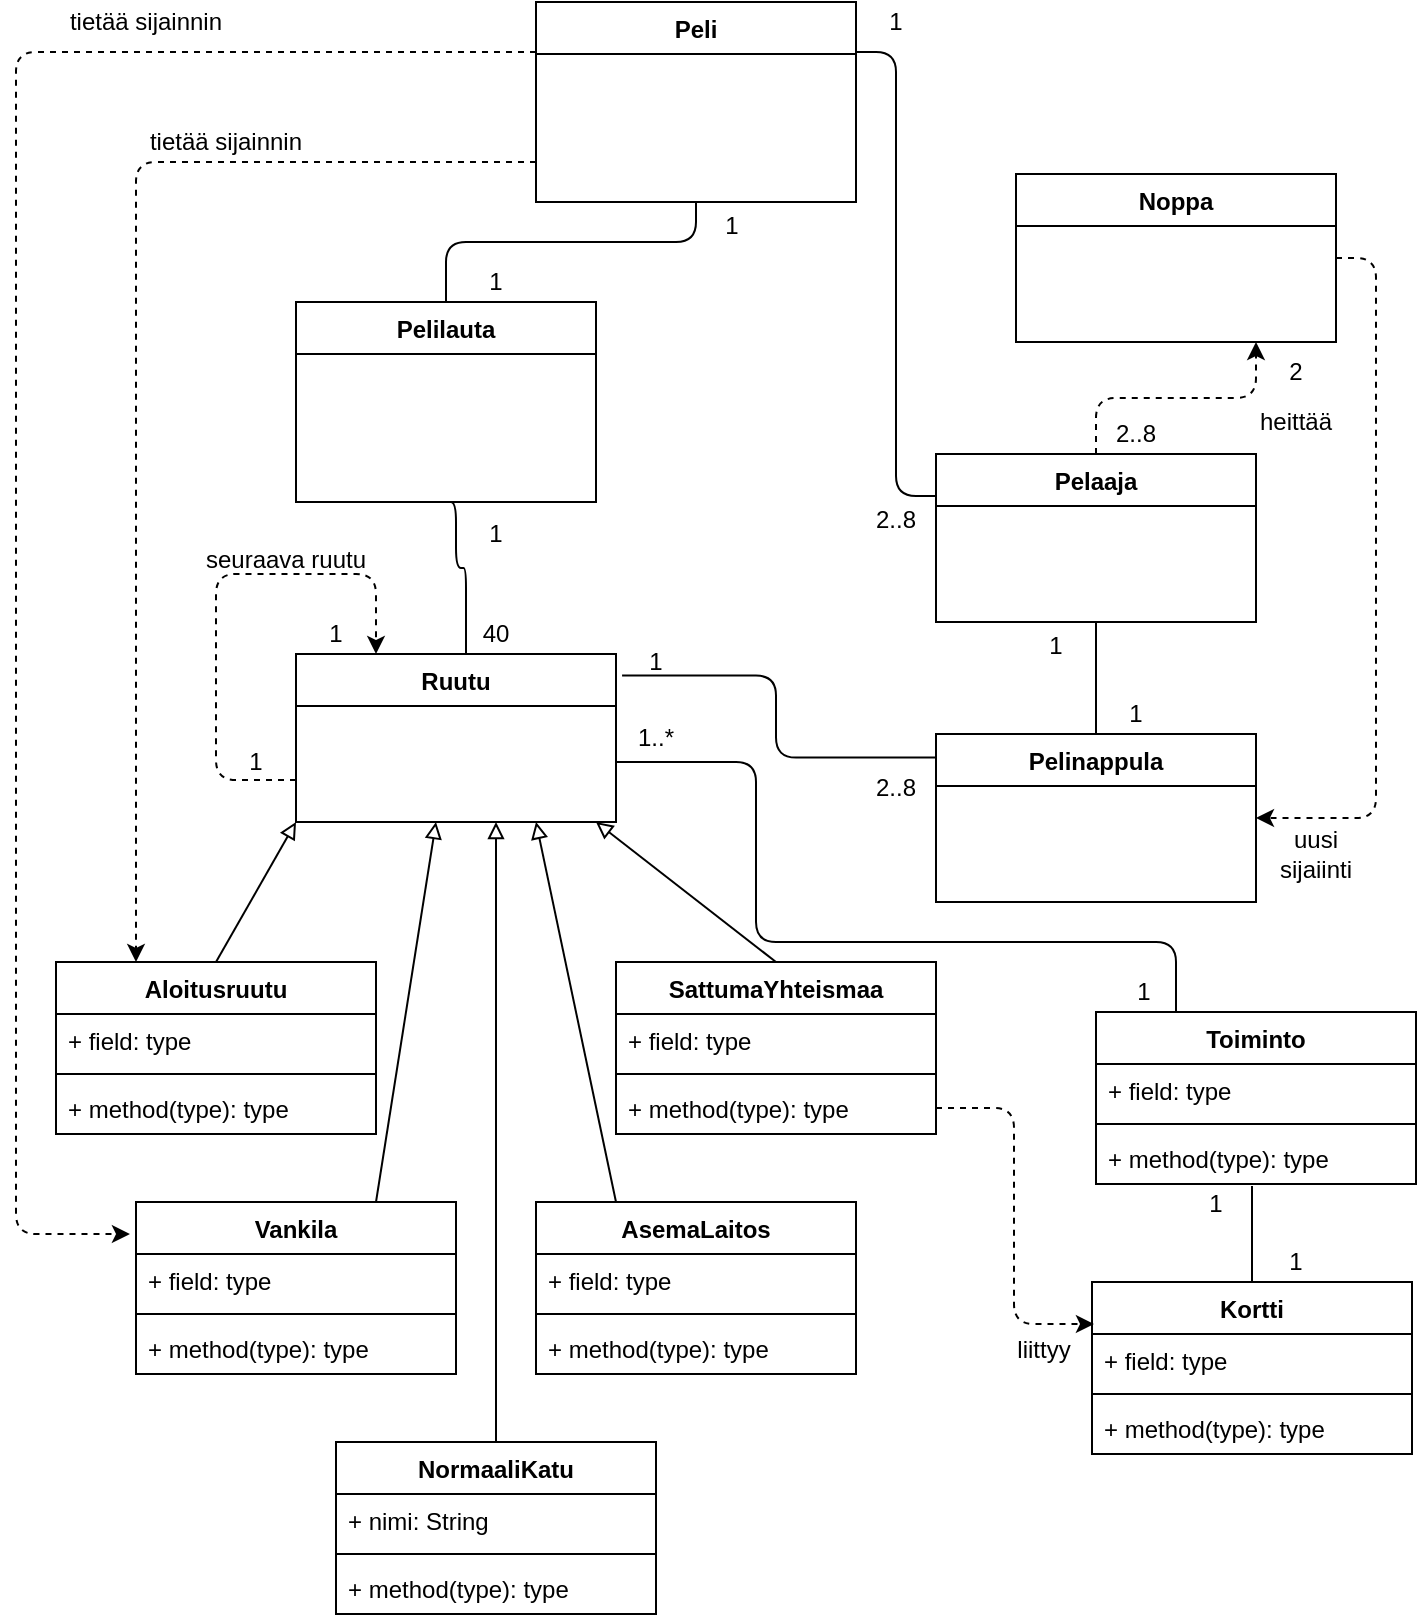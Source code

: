 <mxfile version="13.9.2" type="github">
  <diagram id="C5RBs43oDa-KdzZeNtuy" name="Page-1">
    <mxGraphModel dx="714" dy="725" grid="1" gridSize="10" guides="1" tooltips="1" connect="1" arrows="1" fold="1" page="1" pageScale="1" pageWidth="827" pageHeight="1169" math="0" shadow="0">
      <root>
        <mxCell id="WIyWlLk6GJQsqaUBKTNV-0" />
        <mxCell id="WIyWlLk6GJQsqaUBKTNV-1" parent="WIyWlLk6GJQsqaUBKTNV-0" />
        <mxCell id="vKAy4hJgrIDppNloSe0u-23" style="edgeStyle=orthogonalEdgeStyle;rounded=1;orthogonalLoop=1;jettySize=auto;html=1;entryX=0.25;entryY=0;entryDx=0;entryDy=0;dashed=1;jumpStyle=arc;" edge="1" parent="WIyWlLk6GJQsqaUBKTNV-1" target="vKAy4hJgrIDppNloSe0u-0">
          <mxGeometry relative="1" as="geometry">
            <mxPoint x="280" y="160" as="sourcePoint" />
            <Array as="points">
              <mxPoint x="80" y="160" />
            </Array>
          </mxGeometry>
        </mxCell>
        <mxCell id="vKAy4hJgrIDppNloSe0u-26" style="edgeStyle=orthogonalEdgeStyle;rounded=1;jumpStyle=arc;orthogonalLoop=1;jettySize=auto;html=1;exitX=0;exitY=0.25;exitDx=0;exitDy=0;entryX=-0.019;entryY=0.186;entryDx=0;entryDy=0;entryPerimeter=0;dashed=1;" edge="1" parent="WIyWlLk6GJQsqaUBKTNV-1" source="KawEfdAuyDWsJAhtk9N6-0" target="vKAy4hJgrIDppNloSe0u-4">
          <mxGeometry relative="1" as="geometry">
            <Array as="points">
              <mxPoint x="20" y="105" />
              <mxPoint x="20" y="696" />
            </Array>
          </mxGeometry>
        </mxCell>
        <mxCell id="KawEfdAuyDWsJAhtk9N6-0" value="Peli" style="swimlane;fontStyle=1;align=center;verticalAlign=top;childLayout=stackLayout;horizontal=1;startSize=26;horizontalStack=0;resizeParent=1;resizeParentMax=0;resizeLast=0;collapsible=1;marginBottom=0;" parent="WIyWlLk6GJQsqaUBKTNV-1" vertex="1" collapsed="1">
          <mxGeometry x="280" y="80" width="160" height="100" as="geometry">
            <mxRectangle x="280" y="80" width="160" height="86" as="alternateBounds" />
          </mxGeometry>
        </mxCell>
        <mxCell id="KawEfdAuyDWsJAhtk9N6-1" value="+ field: type" style="text;strokeColor=none;fillColor=none;align=left;verticalAlign=top;spacingLeft=4;spacingRight=4;overflow=hidden;rotatable=0;points=[[0,0.5],[1,0.5]];portConstraint=eastwest;" parent="KawEfdAuyDWsJAhtk9N6-0" vertex="1">
          <mxGeometry y="26" width="160" height="26" as="geometry" />
        </mxCell>
        <mxCell id="KawEfdAuyDWsJAhtk9N6-2" value="" style="line;strokeWidth=1;fillColor=none;align=left;verticalAlign=middle;spacingTop=-1;spacingLeft=3;spacingRight=3;rotatable=0;labelPosition=right;points=[];portConstraint=eastwest;" parent="KawEfdAuyDWsJAhtk9N6-0" vertex="1">
          <mxGeometry y="52" width="160" height="8" as="geometry" />
        </mxCell>
        <mxCell id="KawEfdAuyDWsJAhtk9N6-3" value="+ method(type): type" style="text;strokeColor=none;fillColor=none;align=left;verticalAlign=top;spacingLeft=4;spacingRight=4;overflow=hidden;rotatable=0;points=[[0,0.5],[1,0.5]];portConstraint=eastwest;" parent="KawEfdAuyDWsJAhtk9N6-0" vertex="1">
          <mxGeometry y="60" width="160" height="26" as="geometry" />
        </mxCell>
        <mxCell id="KawEfdAuyDWsJAhtk9N6-25" style="edgeStyle=orthogonalEdgeStyle;rounded=1;orthogonalLoop=1;jettySize=auto;html=1;exitX=0.5;exitY=1;exitDx=0;exitDy=0;endArrow=none;endFill=0;" parent="WIyWlLk6GJQsqaUBKTNV-1" source="KawEfdAuyDWsJAhtk9N6-4" target="KawEfdAuyDWsJAhtk9N6-8" edge="1">
          <mxGeometry relative="1" as="geometry">
            <Array as="points">
              <mxPoint x="240" y="363" />
              <mxPoint x="245" y="363" />
            </Array>
          </mxGeometry>
        </mxCell>
        <mxCell id="KawEfdAuyDWsJAhtk9N6-4" value="Pelilauta" style="swimlane;fontStyle=1;align=center;verticalAlign=top;childLayout=stackLayout;horizontal=1;startSize=26;horizontalStack=0;resizeParent=1;resizeParentMax=0;resizeLast=0;collapsible=1;marginBottom=0;" parent="WIyWlLk6GJQsqaUBKTNV-1" vertex="1" collapsed="1">
          <mxGeometry x="160" y="230" width="150" height="100" as="geometry">
            <mxRectangle x="160" y="246" width="160" height="86" as="alternateBounds" />
          </mxGeometry>
        </mxCell>
        <mxCell id="KawEfdAuyDWsJAhtk9N6-5" value="+ field: type" style="text;strokeColor=none;fillColor=none;align=left;verticalAlign=top;spacingLeft=4;spacingRight=4;overflow=hidden;rotatable=0;points=[[0,0.5],[1,0.5]];portConstraint=eastwest;" parent="KawEfdAuyDWsJAhtk9N6-4" vertex="1">
          <mxGeometry y="26" width="150" height="26" as="geometry" />
        </mxCell>
        <mxCell id="KawEfdAuyDWsJAhtk9N6-6" value="" style="line;strokeWidth=1;fillColor=none;align=left;verticalAlign=middle;spacingTop=-1;spacingLeft=3;spacingRight=3;rotatable=0;labelPosition=right;points=[];portConstraint=eastwest;" parent="KawEfdAuyDWsJAhtk9N6-4" vertex="1">
          <mxGeometry y="52" width="150" height="8" as="geometry" />
        </mxCell>
        <mxCell id="KawEfdAuyDWsJAhtk9N6-7" value="+ method(type): type" style="text;strokeColor=none;fillColor=none;align=left;verticalAlign=top;spacingLeft=4;spacingRight=4;overflow=hidden;rotatable=0;points=[[0,0.5],[1,0.5]];portConstraint=eastwest;" parent="KawEfdAuyDWsJAhtk9N6-4" vertex="1">
          <mxGeometry y="60" width="150" height="26" as="geometry" />
        </mxCell>
        <mxCell id="KawEfdAuyDWsJAhtk9N6-8" value="Ruutu" style="swimlane;fontStyle=1;align=center;verticalAlign=top;childLayout=stackLayout;horizontal=1;startSize=26;horizontalStack=0;resizeParent=1;resizeParentMax=0;resizeLast=0;collapsible=1;marginBottom=0;" parent="WIyWlLk6GJQsqaUBKTNV-1" vertex="1" collapsed="1">
          <mxGeometry x="160" y="406" width="160" height="84" as="geometry">
            <mxRectangle x="160" y="406" width="160" height="86" as="alternateBounds" />
          </mxGeometry>
        </mxCell>
        <mxCell id="KawEfdAuyDWsJAhtk9N6-9" value="+ field: type" style="text;strokeColor=none;fillColor=none;align=left;verticalAlign=top;spacingLeft=4;spacingRight=4;overflow=hidden;rotatable=0;points=[[0,0.5],[1,0.5]];portConstraint=eastwest;" parent="KawEfdAuyDWsJAhtk9N6-8" vertex="1">
          <mxGeometry y="26" width="160" height="26" as="geometry" />
        </mxCell>
        <mxCell id="KawEfdAuyDWsJAhtk9N6-10" value="" style="line;strokeWidth=1;fillColor=none;align=left;verticalAlign=middle;spacingTop=-1;spacingLeft=3;spacingRight=3;rotatable=0;labelPosition=right;points=[];portConstraint=eastwest;" parent="KawEfdAuyDWsJAhtk9N6-8" vertex="1">
          <mxGeometry y="52" width="160" height="8" as="geometry" />
        </mxCell>
        <mxCell id="KawEfdAuyDWsJAhtk9N6-11" value="+ method(type): type" style="text;strokeColor=none;fillColor=none;align=left;verticalAlign=top;spacingLeft=4;spacingRight=4;overflow=hidden;rotatable=0;points=[[0,0.5],[1,0.5]];portConstraint=eastwest;" parent="KawEfdAuyDWsJAhtk9N6-8" vertex="1">
          <mxGeometry y="60" width="160" height="26" as="geometry" />
        </mxCell>
        <mxCell id="KawEfdAuyDWsJAhtk9N6-27" style="edgeStyle=orthogonalEdgeStyle;rounded=1;orthogonalLoop=1;jettySize=auto;html=1;exitX=0.5;exitY=1;exitDx=0;exitDy=0;entryX=0.5;entryY=0;entryDx=0;entryDy=0;endArrow=none;endFill=0;" parent="WIyWlLk6GJQsqaUBKTNV-1" source="KawEfdAuyDWsJAhtk9N6-12" target="KawEfdAuyDWsJAhtk9N6-16" edge="1">
          <mxGeometry relative="1" as="geometry" />
        </mxCell>
        <mxCell id="KawEfdAuyDWsJAhtk9N6-12" value="Pelaaja" style="swimlane;fontStyle=1;align=center;verticalAlign=top;childLayout=stackLayout;horizontal=1;startSize=26;horizontalStack=0;resizeParent=1;resizeParentMax=0;resizeLast=0;collapsible=1;marginBottom=0;" parent="WIyWlLk6GJQsqaUBKTNV-1" vertex="1" collapsed="1">
          <mxGeometry x="480" y="306" width="160" height="84" as="geometry">
            <mxRectangle x="480" y="306" width="160" height="86" as="alternateBounds" />
          </mxGeometry>
        </mxCell>
        <mxCell id="KawEfdAuyDWsJAhtk9N6-13" value="+ field: type" style="text;strokeColor=none;fillColor=none;align=left;verticalAlign=top;spacingLeft=4;spacingRight=4;overflow=hidden;rotatable=0;points=[[0,0.5],[1,0.5]];portConstraint=eastwest;" parent="KawEfdAuyDWsJAhtk9N6-12" vertex="1">
          <mxGeometry y="26" width="160" height="26" as="geometry" />
        </mxCell>
        <mxCell id="KawEfdAuyDWsJAhtk9N6-14" value="" style="line;strokeWidth=1;fillColor=none;align=left;verticalAlign=middle;spacingTop=-1;spacingLeft=3;spacingRight=3;rotatable=0;labelPosition=right;points=[];portConstraint=eastwest;" parent="KawEfdAuyDWsJAhtk9N6-12" vertex="1">
          <mxGeometry y="52" width="160" height="8" as="geometry" />
        </mxCell>
        <mxCell id="KawEfdAuyDWsJAhtk9N6-15" value="+ method(type): type" style="text;strokeColor=none;fillColor=none;align=left;verticalAlign=top;spacingLeft=4;spacingRight=4;overflow=hidden;rotatable=0;points=[[0,0.5],[1,0.5]];portConstraint=eastwest;" parent="KawEfdAuyDWsJAhtk9N6-12" vertex="1">
          <mxGeometry y="60" width="160" height="26" as="geometry" />
        </mxCell>
        <mxCell id="KawEfdAuyDWsJAhtk9N6-16" value="Pelinappula" style="swimlane;fontStyle=1;align=center;verticalAlign=top;childLayout=stackLayout;horizontal=1;startSize=26;horizontalStack=0;resizeParent=1;resizeParentMax=0;resizeLast=0;collapsible=1;marginBottom=0;" parent="WIyWlLk6GJQsqaUBKTNV-1" vertex="1" collapsed="1">
          <mxGeometry x="480" y="446" width="160" height="84" as="geometry">
            <mxRectangle x="480" y="446" width="160" height="86" as="alternateBounds" />
          </mxGeometry>
        </mxCell>
        <mxCell id="KawEfdAuyDWsJAhtk9N6-17" value="+ field: type" style="text;strokeColor=none;fillColor=none;align=left;verticalAlign=top;spacingLeft=4;spacingRight=4;overflow=hidden;rotatable=0;points=[[0,0.5],[1,0.5]];portConstraint=eastwest;" parent="KawEfdAuyDWsJAhtk9N6-16" vertex="1">
          <mxGeometry y="26" width="160" height="26" as="geometry" />
        </mxCell>
        <mxCell id="KawEfdAuyDWsJAhtk9N6-18" value="" style="line;strokeWidth=1;fillColor=none;align=left;verticalAlign=middle;spacingTop=-1;spacingLeft=3;spacingRight=3;rotatable=0;labelPosition=right;points=[];portConstraint=eastwest;" parent="KawEfdAuyDWsJAhtk9N6-16" vertex="1">
          <mxGeometry y="52" width="160" height="8" as="geometry" />
        </mxCell>
        <mxCell id="KawEfdAuyDWsJAhtk9N6-19" value="+ method(type): type" style="text;strokeColor=none;fillColor=none;align=left;verticalAlign=top;spacingLeft=4;spacingRight=4;overflow=hidden;rotatable=0;points=[[0,0.5],[1,0.5]];portConstraint=eastwest;" parent="KawEfdAuyDWsJAhtk9N6-16" vertex="1">
          <mxGeometry y="60" width="160" height="26" as="geometry" />
        </mxCell>
        <mxCell id="KawEfdAuyDWsJAhtk9N6-58" style="edgeStyle=orthogonalEdgeStyle;rounded=1;orthogonalLoop=1;jettySize=auto;html=1;exitX=1;exitY=0.5;exitDx=0;exitDy=0;entryX=1;entryY=0.5;entryDx=0;entryDy=0;endArrow=classic;endFill=1;dashed=1;" parent="WIyWlLk6GJQsqaUBKTNV-1" source="KawEfdAuyDWsJAhtk9N6-20" target="KawEfdAuyDWsJAhtk9N6-16" edge="1">
          <mxGeometry relative="1" as="geometry" />
        </mxCell>
        <mxCell id="KawEfdAuyDWsJAhtk9N6-20" value="Noppa" style="swimlane;fontStyle=1;align=center;verticalAlign=top;childLayout=stackLayout;horizontal=1;startSize=26;horizontalStack=0;resizeParent=1;resizeParentMax=0;resizeLast=0;collapsible=1;marginBottom=0;" parent="WIyWlLk6GJQsqaUBKTNV-1" vertex="1" collapsed="1">
          <mxGeometry x="520" y="166" width="160" height="84" as="geometry">
            <mxRectangle x="520" y="166" width="160" height="86" as="alternateBounds" />
          </mxGeometry>
        </mxCell>
        <mxCell id="KawEfdAuyDWsJAhtk9N6-21" value="+ field: type" style="text;strokeColor=none;fillColor=none;align=left;verticalAlign=top;spacingLeft=4;spacingRight=4;overflow=hidden;rotatable=0;points=[[0,0.5],[1,0.5]];portConstraint=eastwest;" parent="KawEfdAuyDWsJAhtk9N6-20" vertex="1">
          <mxGeometry y="26" width="160" height="26" as="geometry" />
        </mxCell>
        <mxCell id="KawEfdAuyDWsJAhtk9N6-22" value="" style="line;strokeWidth=1;fillColor=none;align=left;verticalAlign=middle;spacingTop=-1;spacingLeft=3;spacingRight=3;rotatable=0;labelPosition=right;points=[];portConstraint=eastwest;" parent="KawEfdAuyDWsJAhtk9N6-20" vertex="1">
          <mxGeometry y="52" width="160" height="8" as="geometry" />
        </mxCell>
        <mxCell id="KawEfdAuyDWsJAhtk9N6-23" value="+ method(type): type" style="text;strokeColor=none;fillColor=none;align=left;verticalAlign=top;spacingLeft=4;spacingRight=4;overflow=hidden;rotatable=0;points=[[0,0.5],[1,0.5]];portConstraint=eastwest;" parent="KawEfdAuyDWsJAhtk9N6-20" vertex="1">
          <mxGeometry y="60" width="160" height="26" as="geometry" />
        </mxCell>
        <mxCell id="KawEfdAuyDWsJAhtk9N6-26" style="edgeStyle=orthogonalEdgeStyle;rounded=1;orthogonalLoop=1;jettySize=auto;html=1;exitX=1;exitY=0.25;exitDx=0;exitDy=0;entryX=0;entryY=0.25;entryDx=0;entryDy=0;endArrow=none;endFill=0;" parent="WIyWlLk6GJQsqaUBKTNV-1" source="KawEfdAuyDWsJAhtk9N6-0" target="KawEfdAuyDWsJAhtk9N6-12" edge="1">
          <mxGeometry relative="1" as="geometry" />
        </mxCell>
        <mxCell id="KawEfdAuyDWsJAhtk9N6-28" style="edgeStyle=orthogonalEdgeStyle;rounded=1;orthogonalLoop=1;jettySize=auto;html=1;exitX=0;exitY=0.5;exitDx=0;exitDy=0;endArrow=none;endFill=0;" parent="WIyWlLk6GJQsqaUBKTNV-1" source="KawEfdAuyDWsJAhtk9N6-1" edge="1">
          <mxGeometry relative="1" as="geometry">
            <mxPoint x="280" y="119" as="targetPoint" />
          </mxGeometry>
        </mxCell>
        <mxCell id="KawEfdAuyDWsJAhtk9N6-29" style="edgeStyle=orthogonalEdgeStyle;rounded=1;orthogonalLoop=1;jettySize=auto;html=1;entryX=1.019;entryY=0.128;entryDx=0;entryDy=0;entryPerimeter=0;endArrow=none;endFill=0;exitX=0;exitY=0.14;exitDx=0;exitDy=0;exitPerimeter=0;" parent="WIyWlLk6GJQsqaUBKTNV-1" source="KawEfdAuyDWsJAhtk9N6-16" target="KawEfdAuyDWsJAhtk9N6-8" edge="1">
          <mxGeometry relative="1" as="geometry">
            <mxPoint x="476" y="461" as="sourcePoint" />
          </mxGeometry>
        </mxCell>
        <mxCell id="KawEfdAuyDWsJAhtk9N6-30" style="edgeStyle=orthogonalEdgeStyle;rounded=1;orthogonalLoop=1;jettySize=auto;html=1;entryX=0.75;entryY=1;entryDx=0;entryDy=0;endArrow=classic;endFill=1;dashed=1;" parent="WIyWlLk6GJQsqaUBKTNV-1" source="KawEfdAuyDWsJAhtk9N6-13" target="KawEfdAuyDWsJAhtk9N6-20" edge="1">
          <mxGeometry relative="1" as="geometry" />
        </mxCell>
        <mxCell id="KawEfdAuyDWsJAhtk9N6-31" style="edgeStyle=orthogonalEdgeStyle;rounded=1;orthogonalLoop=1;jettySize=auto;html=1;exitX=0;exitY=0.75;exitDx=0;exitDy=0;entryX=0.25;entryY=0;entryDx=0;entryDy=0;dashed=1;endArrow=classic;endFill=1;" parent="WIyWlLk6GJQsqaUBKTNV-1" source="KawEfdAuyDWsJAhtk9N6-8" target="KawEfdAuyDWsJAhtk9N6-8" edge="1">
          <mxGeometry relative="1" as="geometry">
            <Array as="points">
              <mxPoint x="120" y="469" />
              <mxPoint x="120" y="366" />
              <mxPoint x="200" y="366" />
            </Array>
          </mxGeometry>
        </mxCell>
        <mxCell id="KawEfdAuyDWsJAhtk9N6-55" style="edgeStyle=orthogonalEdgeStyle;rounded=1;orthogonalLoop=1;jettySize=auto;html=1;exitX=0.5;exitY=1;exitDx=0;exitDy=0;entryX=0.5;entryY=0;entryDx=0;entryDy=0;endArrow=none;endFill=0;" parent="WIyWlLk6GJQsqaUBKTNV-1" source="KawEfdAuyDWsJAhtk9N6-0" target="KawEfdAuyDWsJAhtk9N6-4" edge="1">
          <mxGeometry relative="1" as="geometry">
            <Array as="points">
              <mxPoint x="360" y="200" />
              <mxPoint x="235" y="200" />
            </Array>
          </mxGeometry>
        </mxCell>
        <mxCell id="KawEfdAuyDWsJAhtk9N6-32" value="1" style="text;html=1;strokeColor=none;fillColor=none;align=center;verticalAlign=middle;whiteSpace=wrap;rounded=0;" parent="WIyWlLk6GJQsqaUBKTNV-1" vertex="1">
          <mxGeometry x="358" y="182" width="40" height="20" as="geometry" />
        </mxCell>
        <mxCell id="KawEfdAuyDWsJAhtk9N6-33" value="1" style="text;html=1;strokeColor=none;fillColor=none;align=center;verticalAlign=middle;whiteSpace=wrap;rounded=0;" parent="WIyWlLk6GJQsqaUBKTNV-1" vertex="1">
          <mxGeometry x="240" y="210" width="40" height="20" as="geometry" />
        </mxCell>
        <mxCell id="KawEfdAuyDWsJAhtk9N6-34" value="1" style="text;html=1;strokeColor=none;fillColor=none;align=center;verticalAlign=middle;whiteSpace=wrap;rounded=0;" parent="WIyWlLk6GJQsqaUBKTNV-1" vertex="1">
          <mxGeometry x="240" y="336" width="40" height="20" as="geometry" />
        </mxCell>
        <mxCell id="KawEfdAuyDWsJAhtk9N6-35" value="1" style="text;html=1;strokeColor=none;fillColor=none;align=center;verticalAlign=middle;whiteSpace=wrap;rounded=0;" parent="WIyWlLk6GJQsqaUBKTNV-1" vertex="1">
          <mxGeometry x="120" y="450" width="40" height="20" as="geometry" />
        </mxCell>
        <mxCell id="KawEfdAuyDWsJAhtk9N6-36" value="1" style="text;html=1;strokeColor=none;fillColor=none;align=center;verticalAlign=middle;whiteSpace=wrap;rounded=0;" parent="WIyWlLk6GJQsqaUBKTNV-1" vertex="1">
          <mxGeometry x="160" y="386" width="40" height="20" as="geometry" />
        </mxCell>
        <mxCell id="KawEfdAuyDWsJAhtk9N6-37" value="1" style="text;html=1;strokeColor=none;fillColor=none;align=center;verticalAlign=middle;whiteSpace=wrap;rounded=0;" parent="WIyWlLk6GJQsqaUBKTNV-1" vertex="1">
          <mxGeometry x="440" y="80" width="40" height="20" as="geometry" />
        </mxCell>
        <mxCell id="KawEfdAuyDWsJAhtk9N6-38" value="40" style="text;html=1;strokeColor=none;fillColor=none;align=center;verticalAlign=middle;whiteSpace=wrap;rounded=0;" parent="WIyWlLk6GJQsqaUBKTNV-1" vertex="1">
          <mxGeometry x="240" y="386" width="40" height="20" as="geometry" />
        </mxCell>
        <mxCell id="KawEfdAuyDWsJAhtk9N6-39" value="1" style="text;html=1;strokeColor=none;fillColor=none;align=center;verticalAlign=middle;whiteSpace=wrap;rounded=0;" parent="WIyWlLk6GJQsqaUBKTNV-1" vertex="1">
          <mxGeometry x="320" y="400" width="40" height="20" as="geometry" />
        </mxCell>
        <mxCell id="KawEfdAuyDWsJAhtk9N6-40" value="2..8" style="text;html=1;strokeColor=none;fillColor=none;align=center;verticalAlign=middle;whiteSpace=wrap;rounded=0;" parent="WIyWlLk6GJQsqaUBKTNV-1" vertex="1">
          <mxGeometry x="440" y="463" width="40" height="20" as="geometry" />
        </mxCell>
        <mxCell id="KawEfdAuyDWsJAhtk9N6-41" value="1" style="text;html=1;strokeColor=none;fillColor=none;align=center;verticalAlign=middle;whiteSpace=wrap;rounded=0;" parent="WIyWlLk6GJQsqaUBKTNV-1" vertex="1">
          <mxGeometry x="520" y="392" width="40" height="20" as="geometry" />
        </mxCell>
        <mxCell id="KawEfdAuyDWsJAhtk9N6-42" value="1" style="text;html=1;strokeColor=none;fillColor=none;align=center;verticalAlign=middle;whiteSpace=wrap;rounded=0;" parent="WIyWlLk6GJQsqaUBKTNV-1" vertex="1">
          <mxGeometry x="560" y="426" width="40" height="20" as="geometry" />
        </mxCell>
        <mxCell id="KawEfdAuyDWsJAhtk9N6-43" value="2..8" style="text;html=1;strokeColor=none;fillColor=none;align=center;verticalAlign=middle;whiteSpace=wrap;rounded=0;" parent="WIyWlLk6GJQsqaUBKTNV-1" vertex="1">
          <mxGeometry x="440" y="329" width="40" height="20" as="geometry" />
        </mxCell>
        <mxCell id="KawEfdAuyDWsJAhtk9N6-47" value="seuraava ruutu" style="text;html=1;strokeColor=none;fillColor=none;align=center;verticalAlign=middle;whiteSpace=wrap;rounded=0;" parent="WIyWlLk6GJQsqaUBKTNV-1" vertex="1">
          <mxGeometry x="110" y="349" width="90" height="20" as="geometry" />
        </mxCell>
        <mxCell id="KawEfdAuyDWsJAhtk9N6-48" value="2..8" style="text;html=1;strokeColor=none;fillColor=none;align=center;verticalAlign=middle;whiteSpace=wrap;rounded=0;" parent="WIyWlLk6GJQsqaUBKTNV-1" vertex="1">
          <mxGeometry x="560" y="286" width="40" height="20" as="geometry" />
        </mxCell>
        <mxCell id="KawEfdAuyDWsJAhtk9N6-49" value="2" style="text;html=1;strokeColor=none;fillColor=none;align=center;verticalAlign=middle;whiteSpace=wrap;rounded=0;" parent="WIyWlLk6GJQsqaUBKTNV-1" vertex="1">
          <mxGeometry x="640" y="255" width="40" height="20" as="geometry" />
        </mxCell>
        <mxCell id="KawEfdAuyDWsJAhtk9N6-50" value="heittää" style="text;html=1;strokeColor=none;fillColor=none;align=center;verticalAlign=middle;whiteSpace=wrap;rounded=0;" parent="WIyWlLk6GJQsqaUBKTNV-1" vertex="1">
          <mxGeometry x="640" y="280" width="40" height="20" as="geometry" />
        </mxCell>
        <mxCell id="KawEfdAuyDWsJAhtk9N6-59" value="uusi sijaiinti" style="text;html=1;strokeColor=none;fillColor=none;align=center;verticalAlign=middle;whiteSpace=wrap;rounded=0;" parent="WIyWlLk6GJQsqaUBKTNV-1" vertex="1">
          <mxGeometry x="650" y="496" width="40" height="20" as="geometry" />
        </mxCell>
        <mxCell id="vKAy4hJgrIDppNloSe0u-29" style="rounded=0;jumpStyle=arc;orthogonalLoop=1;jettySize=auto;html=1;exitX=0.5;exitY=0;exitDx=0;exitDy=0;entryX=0;entryY=1;entryDx=0;entryDy=0;endArrow=block;endFill=0;" edge="1" parent="WIyWlLk6GJQsqaUBKTNV-1" source="vKAy4hJgrIDppNloSe0u-0" target="KawEfdAuyDWsJAhtk9N6-8">
          <mxGeometry relative="1" as="geometry" />
        </mxCell>
        <mxCell id="vKAy4hJgrIDppNloSe0u-0" value="Aloitusruutu" style="swimlane;fontStyle=1;align=center;verticalAlign=top;childLayout=stackLayout;horizontal=1;startSize=26;horizontalStack=0;resizeParent=1;resizeParentMax=0;resizeLast=0;collapsible=1;marginBottom=0;" vertex="1" parent="WIyWlLk6GJQsqaUBKTNV-1">
          <mxGeometry x="40" y="560" width="160" height="86" as="geometry" />
        </mxCell>
        <mxCell id="vKAy4hJgrIDppNloSe0u-1" value="+ field: type" style="text;strokeColor=none;fillColor=none;align=left;verticalAlign=top;spacingLeft=4;spacingRight=4;overflow=hidden;rotatable=0;points=[[0,0.5],[1,0.5]];portConstraint=eastwest;" vertex="1" parent="vKAy4hJgrIDppNloSe0u-0">
          <mxGeometry y="26" width="160" height="26" as="geometry" />
        </mxCell>
        <mxCell id="vKAy4hJgrIDppNloSe0u-2" value="" style="line;strokeWidth=1;fillColor=none;align=left;verticalAlign=middle;spacingTop=-1;spacingLeft=3;spacingRight=3;rotatable=0;labelPosition=right;points=[];portConstraint=eastwest;" vertex="1" parent="vKAy4hJgrIDppNloSe0u-0">
          <mxGeometry y="52" width="160" height="8" as="geometry" />
        </mxCell>
        <mxCell id="vKAy4hJgrIDppNloSe0u-3" value="+ method(type): type" style="text;strokeColor=none;fillColor=none;align=left;verticalAlign=top;spacingLeft=4;spacingRight=4;overflow=hidden;rotatable=0;points=[[0,0.5],[1,0.5]];portConstraint=eastwest;" vertex="1" parent="vKAy4hJgrIDppNloSe0u-0">
          <mxGeometry y="60" width="160" height="26" as="geometry" />
        </mxCell>
        <mxCell id="vKAy4hJgrIDppNloSe0u-31" style="edgeStyle=none;rounded=0;jumpStyle=arc;orthogonalLoop=1;jettySize=auto;html=1;exitX=0.75;exitY=0;exitDx=0;exitDy=0;endArrow=block;endFill=0;" edge="1" parent="WIyWlLk6GJQsqaUBKTNV-1" source="vKAy4hJgrIDppNloSe0u-4">
          <mxGeometry relative="1" as="geometry">
            <mxPoint x="230" y="490" as="targetPoint" />
          </mxGeometry>
        </mxCell>
        <mxCell id="vKAy4hJgrIDppNloSe0u-4" value="Vankila" style="swimlane;fontStyle=1;align=center;verticalAlign=top;childLayout=stackLayout;horizontal=1;startSize=26;horizontalStack=0;resizeParent=1;resizeParentMax=0;resizeLast=0;collapsible=1;marginBottom=0;" vertex="1" parent="WIyWlLk6GJQsqaUBKTNV-1">
          <mxGeometry x="80" y="680" width="160" height="86" as="geometry" />
        </mxCell>
        <mxCell id="vKAy4hJgrIDppNloSe0u-5" value="+ field: type" style="text;strokeColor=none;fillColor=none;align=left;verticalAlign=top;spacingLeft=4;spacingRight=4;overflow=hidden;rotatable=0;points=[[0,0.5],[1,0.5]];portConstraint=eastwest;" vertex="1" parent="vKAy4hJgrIDppNloSe0u-4">
          <mxGeometry y="26" width="160" height="26" as="geometry" />
        </mxCell>
        <mxCell id="vKAy4hJgrIDppNloSe0u-6" value="" style="line;strokeWidth=1;fillColor=none;align=left;verticalAlign=middle;spacingTop=-1;spacingLeft=3;spacingRight=3;rotatable=0;labelPosition=right;points=[];portConstraint=eastwest;" vertex="1" parent="vKAy4hJgrIDppNloSe0u-4">
          <mxGeometry y="52" width="160" height="8" as="geometry" />
        </mxCell>
        <mxCell id="vKAy4hJgrIDppNloSe0u-7" value="+ method(type): type" style="text;strokeColor=none;fillColor=none;align=left;verticalAlign=top;spacingLeft=4;spacingRight=4;overflow=hidden;rotatable=0;points=[[0,0.5],[1,0.5]];portConstraint=eastwest;" vertex="1" parent="vKAy4hJgrIDppNloSe0u-4">
          <mxGeometry y="60" width="160" height="26" as="geometry" />
        </mxCell>
        <mxCell id="vKAy4hJgrIDppNloSe0u-30" style="edgeStyle=none;rounded=0;jumpStyle=arc;orthogonalLoop=1;jettySize=auto;html=1;exitX=0.5;exitY=0;exitDx=0;exitDy=0;endArrow=block;endFill=0;" edge="1" parent="WIyWlLk6GJQsqaUBKTNV-1" source="vKAy4hJgrIDppNloSe0u-8">
          <mxGeometry relative="1" as="geometry">
            <mxPoint x="310" y="490" as="targetPoint" />
          </mxGeometry>
        </mxCell>
        <mxCell id="vKAy4hJgrIDppNloSe0u-8" value="SattumaYhteismaa" style="swimlane;fontStyle=1;align=center;verticalAlign=top;childLayout=stackLayout;horizontal=1;startSize=26;horizontalStack=0;resizeParent=1;resizeParentMax=0;resizeLast=0;collapsible=1;marginBottom=0;" vertex="1" parent="WIyWlLk6GJQsqaUBKTNV-1">
          <mxGeometry x="320" y="560" width="160" height="86" as="geometry" />
        </mxCell>
        <mxCell id="vKAy4hJgrIDppNloSe0u-9" value="+ field: type" style="text;strokeColor=none;fillColor=none;align=left;verticalAlign=top;spacingLeft=4;spacingRight=4;overflow=hidden;rotatable=0;points=[[0,0.5],[1,0.5]];portConstraint=eastwest;" vertex="1" parent="vKAy4hJgrIDppNloSe0u-8">
          <mxGeometry y="26" width="160" height="26" as="geometry" />
        </mxCell>
        <mxCell id="vKAy4hJgrIDppNloSe0u-10" value="" style="line;strokeWidth=1;fillColor=none;align=left;verticalAlign=middle;spacingTop=-1;spacingLeft=3;spacingRight=3;rotatable=0;labelPosition=right;points=[];portConstraint=eastwest;" vertex="1" parent="vKAy4hJgrIDppNloSe0u-8">
          <mxGeometry y="52" width="160" height="8" as="geometry" />
        </mxCell>
        <mxCell id="vKAy4hJgrIDppNloSe0u-11" value="+ method(type): type" style="text;strokeColor=none;fillColor=none;align=left;verticalAlign=top;spacingLeft=4;spacingRight=4;overflow=hidden;rotatable=0;points=[[0,0.5],[1,0.5]];portConstraint=eastwest;" vertex="1" parent="vKAy4hJgrIDppNloSe0u-8">
          <mxGeometry y="60" width="160" height="26" as="geometry" />
        </mxCell>
        <mxCell id="vKAy4hJgrIDppNloSe0u-32" style="edgeStyle=none;rounded=0;jumpStyle=arc;orthogonalLoop=1;jettySize=auto;html=1;exitX=0.25;exitY=0;exitDx=0;exitDy=0;entryX=0.75;entryY=1;entryDx=0;entryDy=0;endArrow=block;endFill=0;" edge="1" parent="WIyWlLk6GJQsqaUBKTNV-1" source="vKAy4hJgrIDppNloSe0u-12" target="KawEfdAuyDWsJAhtk9N6-8">
          <mxGeometry relative="1" as="geometry" />
        </mxCell>
        <mxCell id="vKAy4hJgrIDppNloSe0u-12" value="AsemaLaitos" style="swimlane;fontStyle=1;align=center;verticalAlign=top;childLayout=stackLayout;horizontal=1;startSize=26;horizontalStack=0;resizeParent=1;resizeParentMax=0;resizeLast=0;collapsible=1;marginBottom=0;" vertex="1" parent="WIyWlLk6GJQsqaUBKTNV-1">
          <mxGeometry x="280" y="680" width="160" height="86" as="geometry" />
        </mxCell>
        <mxCell id="vKAy4hJgrIDppNloSe0u-13" value="+ field: type" style="text;strokeColor=none;fillColor=none;align=left;verticalAlign=top;spacingLeft=4;spacingRight=4;overflow=hidden;rotatable=0;points=[[0,0.5],[1,0.5]];portConstraint=eastwest;" vertex="1" parent="vKAy4hJgrIDppNloSe0u-12">
          <mxGeometry y="26" width="160" height="26" as="geometry" />
        </mxCell>
        <mxCell id="vKAy4hJgrIDppNloSe0u-14" value="" style="line;strokeWidth=1;fillColor=none;align=left;verticalAlign=middle;spacingTop=-1;spacingLeft=3;spacingRight=3;rotatable=0;labelPosition=right;points=[];portConstraint=eastwest;" vertex="1" parent="vKAy4hJgrIDppNloSe0u-12">
          <mxGeometry y="52" width="160" height="8" as="geometry" />
        </mxCell>
        <mxCell id="vKAy4hJgrIDppNloSe0u-15" value="+ method(type): type" style="text;strokeColor=none;fillColor=none;align=left;verticalAlign=top;spacingLeft=4;spacingRight=4;overflow=hidden;rotatable=0;points=[[0,0.5],[1,0.5]];portConstraint=eastwest;" vertex="1" parent="vKAy4hJgrIDppNloSe0u-12">
          <mxGeometry y="60" width="160" height="26" as="geometry" />
        </mxCell>
        <mxCell id="vKAy4hJgrIDppNloSe0u-33" style="edgeStyle=none;rounded=0;jumpStyle=arc;orthogonalLoop=1;jettySize=auto;html=1;exitX=0.5;exitY=0;exitDx=0;exitDy=0;endArrow=block;endFill=0;" edge="1" parent="WIyWlLk6GJQsqaUBKTNV-1" source="vKAy4hJgrIDppNloSe0u-16">
          <mxGeometry relative="1" as="geometry">
            <mxPoint x="260" y="490" as="targetPoint" />
          </mxGeometry>
        </mxCell>
        <mxCell id="vKAy4hJgrIDppNloSe0u-16" value="NormaaliKatu" style="swimlane;fontStyle=1;align=center;verticalAlign=top;childLayout=stackLayout;horizontal=1;startSize=26;horizontalStack=0;resizeParent=1;resizeParentMax=0;resizeLast=0;collapsible=1;marginBottom=0;" vertex="1" parent="WIyWlLk6GJQsqaUBKTNV-1">
          <mxGeometry x="180" y="800" width="160" height="86" as="geometry" />
        </mxCell>
        <mxCell id="vKAy4hJgrIDppNloSe0u-17" value="+ nimi: String" style="text;strokeColor=none;fillColor=none;align=left;verticalAlign=top;spacingLeft=4;spacingRight=4;overflow=hidden;rotatable=0;points=[[0,0.5],[1,0.5]];portConstraint=eastwest;" vertex="1" parent="vKAy4hJgrIDppNloSe0u-16">
          <mxGeometry y="26" width="160" height="26" as="geometry" />
        </mxCell>
        <mxCell id="vKAy4hJgrIDppNloSe0u-18" value="" style="line;strokeWidth=1;fillColor=none;align=left;verticalAlign=middle;spacingTop=-1;spacingLeft=3;spacingRight=3;rotatable=0;labelPosition=right;points=[];portConstraint=eastwest;" vertex="1" parent="vKAy4hJgrIDppNloSe0u-16">
          <mxGeometry y="52" width="160" height="8" as="geometry" />
        </mxCell>
        <mxCell id="vKAy4hJgrIDppNloSe0u-19" value="+ method(type): type" style="text;strokeColor=none;fillColor=none;align=left;verticalAlign=top;spacingLeft=4;spacingRight=4;overflow=hidden;rotatable=0;points=[[0,0.5],[1,0.5]];portConstraint=eastwest;" vertex="1" parent="vKAy4hJgrIDppNloSe0u-16">
          <mxGeometry y="60" width="160" height="26" as="geometry" />
        </mxCell>
        <mxCell id="vKAy4hJgrIDppNloSe0u-27" value="tietää sijainnin" style="text;html=1;strokeColor=none;fillColor=none;align=center;verticalAlign=middle;whiteSpace=wrap;rounded=0;" vertex="1" parent="WIyWlLk6GJQsqaUBKTNV-1">
          <mxGeometry x="40" y="80" width="90" height="20" as="geometry" />
        </mxCell>
        <mxCell id="vKAy4hJgrIDppNloSe0u-28" value="tietää sijainnin" style="text;html=1;strokeColor=none;fillColor=none;align=center;verticalAlign=middle;whiteSpace=wrap;rounded=0;" vertex="1" parent="WIyWlLk6GJQsqaUBKTNV-1">
          <mxGeometry x="80" y="140" width="90" height="20" as="geometry" />
        </mxCell>
        <mxCell id="vKAy4hJgrIDppNloSe0u-38" style="edgeStyle=orthogonalEdgeStyle;rounded=1;jumpStyle=arc;orthogonalLoop=1;jettySize=auto;html=1;exitX=0.25;exitY=0;exitDx=0;exitDy=0;endArrow=none;endFill=0;" edge="1" parent="WIyWlLk6GJQsqaUBKTNV-1" source="vKAy4hJgrIDppNloSe0u-34">
          <mxGeometry relative="1" as="geometry">
            <mxPoint x="320" y="460" as="targetPoint" />
            <Array as="points">
              <mxPoint x="600" y="550" />
              <mxPoint x="390" y="550" />
              <mxPoint x="390" y="460" />
            </Array>
          </mxGeometry>
        </mxCell>
        <mxCell id="vKAy4hJgrIDppNloSe0u-34" value="Toiminto" style="swimlane;fontStyle=1;align=center;verticalAlign=top;childLayout=stackLayout;horizontal=1;startSize=26;horizontalStack=0;resizeParent=1;resizeParentMax=0;resizeLast=0;collapsible=1;marginBottom=0;" vertex="1" parent="WIyWlLk6GJQsqaUBKTNV-1">
          <mxGeometry x="560" y="585" width="160" height="86" as="geometry" />
        </mxCell>
        <mxCell id="vKAy4hJgrIDppNloSe0u-35" value="+ field: type" style="text;strokeColor=none;fillColor=none;align=left;verticalAlign=top;spacingLeft=4;spacingRight=4;overflow=hidden;rotatable=0;points=[[0,0.5],[1,0.5]];portConstraint=eastwest;" vertex="1" parent="vKAy4hJgrIDppNloSe0u-34">
          <mxGeometry y="26" width="160" height="26" as="geometry" />
        </mxCell>
        <mxCell id="vKAy4hJgrIDppNloSe0u-36" value="" style="line;strokeWidth=1;fillColor=none;align=left;verticalAlign=middle;spacingTop=-1;spacingLeft=3;spacingRight=3;rotatable=0;labelPosition=right;points=[];portConstraint=eastwest;" vertex="1" parent="vKAy4hJgrIDppNloSe0u-34">
          <mxGeometry y="52" width="160" height="8" as="geometry" />
        </mxCell>
        <mxCell id="vKAy4hJgrIDppNloSe0u-37" value="+ method(type): type" style="text;strokeColor=none;fillColor=none;align=left;verticalAlign=top;spacingLeft=4;spacingRight=4;overflow=hidden;rotatable=0;points=[[0,0.5],[1,0.5]];portConstraint=eastwest;" vertex="1" parent="vKAy4hJgrIDppNloSe0u-34">
          <mxGeometry y="60" width="160" height="26" as="geometry" />
        </mxCell>
        <mxCell id="vKAy4hJgrIDppNloSe0u-39" value="1..*" style="text;html=1;strokeColor=none;fillColor=none;align=center;verticalAlign=middle;whiteSpace=wrap;rounded=0;" vertex="1" parent="WIyWlLk6GJQsqaUBKTNV-1">
          <mxGeometry x="320" y="438" width="40" height="20" as="geometry" />
        </mxCell>
        <mxCell id="vKAy4hJgrIDppNloSe0u-40" value="1" style="text;html=1;strokeColor=none;fillColor=none;align=center;verticalAlign=middle;whiteSpace=wrap;rounded=0;" vertex="1" parent="WIyWlLk6GJQsqaUBKTNV-1">
          <mxGeometry x="564" y="565" width="40" height="20" as="geometry" />
        </mxCell>
        <mxCell id="vKAy4hJgrIDppNloSe0u-45" style="edgeStyle=orthogonalEdgeStyle;rounded=1;jumpStyle=arc;orthogonalLoop=1;jettySize=auto;html=1;exitX=0.5;exitY=0;exitDx=0;exitDy=0;endArrow=none;endFill=0;" edge="1" parent="WIyWlLk6GJQsqaUBKTNV-1" source="vKAy4hJgrIDppNloSe0u-41">
          <mxGeometry relative="1" as="geometry">
            <mxPoint x="638" y="672" as="targetPoint" />
          </mxGeometry>
        </mxCell>
        <mxCell id="vKAy4hJgrIDppNloSe0u-41" value="Kortti" style="swimlane;fontStyle=1;align=center;verticalAlign=top;childLayout=stackLayout;horizontal=1;startSize=26;horizontalStack=0;resizeParent=1;resizeParentMax=0;resizeLast=0;collapsible=1;marginBottom=0;" vertex="1" parent="WIyWlLk6GJQsqaUBKTNV-1">
          <mxGeometry x="558" y="720" width="160" height="86" as="geometry" />
        </mxCell>
        <mxCell id="vKAy4hJgrIDppNloSe0u-42" value="+ field: type" style="text;strokeColor=none;fillColor=none;align=left;verticalAlign=top;spacingLeft=4;spacingRight=4;overflow=hidden;rotatable=0;points=[[0,0.5],[1,0.5]];portConstraint=eastwest;" vertex="1" parent="vKAy4hJgrIDppNloSe0u-41">
          <mxGeometry y="26" width="160" height="26" as="geometry" />
        </mxCell>
        <mxCell id="vKAy4hJgrIDppNloSe0u-43" value="" style="line;strokeWidth=1;fillColor=none;align=left;verticalAlign=middle;spacingTop=-1;spacingLeft=3;spacingRight=3;rotatable=0;labelPosition=right;points=[];portConstraint=eastwest;" vertex="1" parent="vKAy4hJgrIDppNloSe0u-41">
          <mxGeometry y="52" width="160" height="8" as="geometry" />
        </mxCell>
        <mxCell id="vKAy4hJgrIDppNloSe0u-44" value="+ method(type): type" style="text;strokeColor=none;fillColor=none;align=left;verticalAlign=top;spacingLeft=4;spacingRight=4;overflow=hidden;rotatable=0;points=[[0,0.5],[1,0.5]];portConstraint=eastwest;" vertex="1" parent="vKAy4hJgrIDppNloSe0u-41">
          <mxGeometry y="60" width="160" height="26" as="geometry" />
        </mxCell>
        <mxCell id="vKAy4hJgrIDppNloSe0u-46" value="1" style="text;html=1;strokeColor=none;fillColor=none;align=center;verticalAlign=middle;whiteSpace=wrap;rounded=0;" vertex="1" parent="WIyWlLk6GJQsqaUBKTNV-1">
          <mxGeometry x="600" y="671" width="40" height="20" as="geometry" />
        </mxCell>
        <mxCell id="vKAy4hJgrIDppNloSe0u-47" value="1" style="text;html=1;strokeColor=none;fillColor=none;align=center;verticalAlign=middle;whiteSpace=wrap;rounded=0;" vertex="1" parent="WIyWlLk6GJQsqaUBKTNV-1">
          <mxGeometry x="640" y="700" width="40" height="20" as="geometry" />
        </mxCell>
        <mxCell id="vKAy4hJgrIDppNloSe0u-48" style="edgeStyle=orthogonalEdgeStyle;rounded=1;jumpStyle=arc;orthogonalLoop=1;jettySize=auto;html=1;entryX=0.006;entryY=-0.192;entryDx=0;entryDy=0;entryPerimeter=0;endArrow=classic;endFill=1;dashed=1;" edge="1" parent="WIyWlLk6GJQsqaUBKTNV-1" source="vKAy4hJgrIDppNloSe0u-11" target="vKAy4hJgrIDppNloSe0u-42">
          <mxGeometry relative="1" as="geometry" />
        </mxCell>
        <mxCell id="vKAy4hJgrIDppNloSe0u-49" value="liittyy" style="text;html=1;strokeColor=none;fillColor=none;align=center;verticalAlign=middle;whiteSpace=wrap;rounded=0;" vertex="1" parent="WIyWlLk6GJQsqaUBKTNV-1">
          <mxGeometry x="514" y="744" width="40" height="20" as="geometry" />
        </mxCell>
      </root>
    </mxGraphModel>
  </diagram>
</mxfile>
